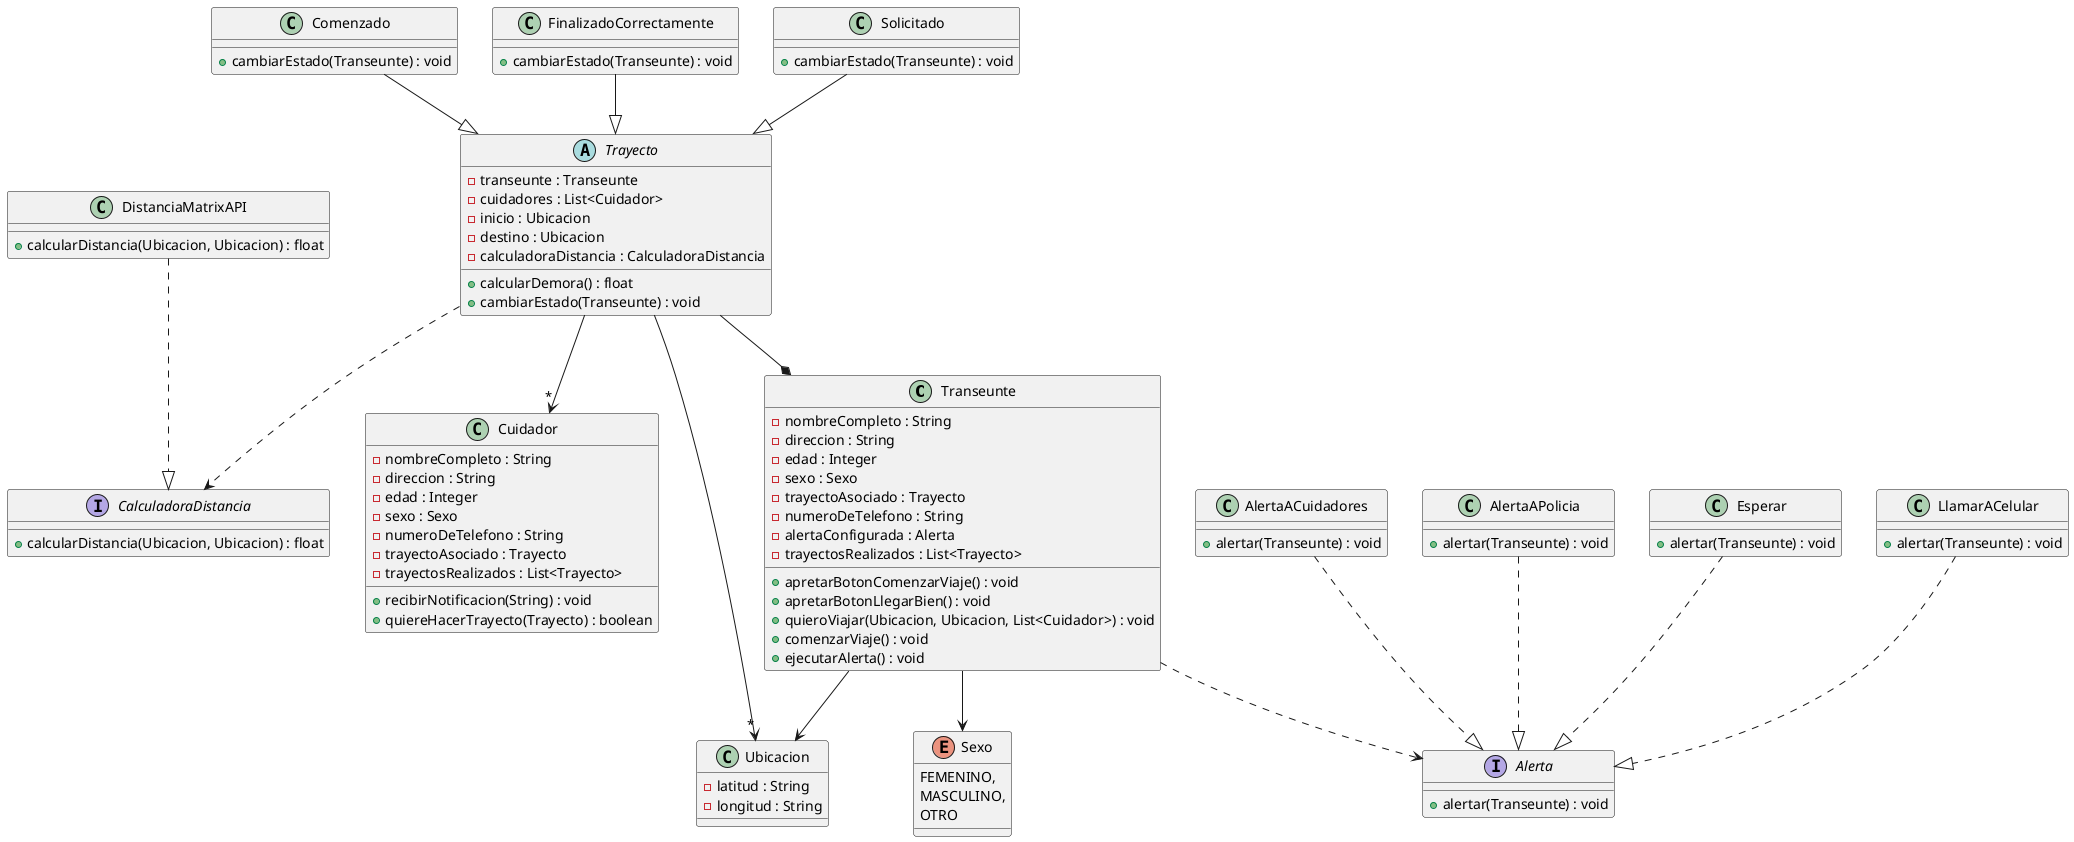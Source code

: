 @startuml Diagrama Cuidandonos

    class Transeunte{
        -nombreCompleto : String
        -direccion : String
        -edad : Integer
        -sexo : Sexo
        -trayectoAsociado : Trayecto
        -numeroDeTelefono : String
        -alertaConfigurada : Alerta
        -trayectosRealizados : List<Trayecto>

        +apretarBotonComenzarViaje() : void
        +apretarBotonLlegarBien() : void
        +quieroViajar(Ubicacion, Ubicacion, List<Cuidador>) : void
        +comenzarViaje() : void
        +ejecutarAlerta() : void
    }

    enum Sexo{
        FEMENINO,
        MASCULINO,
        OTRO
    }

    class Ubicacion{
        -latitud : String
        -longitud : String
    }

    class Cuidador{
        -nombreCompleto : String
        -direccion : String
        -edad : Integer
        -sexo : Sexo
        -numeroDeTelefono : String
        -trayectoAsociado : Trayecto
        -trayectosRealizados : List<Trayecto>

        +recibirNotificacion(String) : void
        +quiereHacerTrayecto(Trayecto) : boolean
    }

    abstract class Trayecto{
        -transeunte : Transeunte
        -cuidadores : List<Cuidador>
        -inicio : Ubicacion
        -destino : Ubicacion
        -calculadoraDistancia : CalculadoraDistancia

        +calcularDemora() : float
        +cambiarEstado(Transeunte) : void
    }

    class Comenzado{
        +cambiarEstado(Transeunte) : void
    }
    class FinalizadoCorrectamente{
        +cambiarEstado(Transeunte) : void
    }
    class Solicitado{
        +cambiarEstado(Transeunte) : void
    }

    interface CalculadoraDistancia{
        +calcularDistancia(Ubicacion, Ubicacion) : float
    }

    class DistanciaMatrixAPI{
        +calcularDistancia(Ubicacion, Ubicacion) : float
    }

    interface Alerta{
        +alertar(Transeunte) : void
    }

    class AlertaACuidadores{
        +alertar(Transeunte) : void
    }

    class AlertaAPolicia{
        +alertar(Transeunte) : void
    }

    class Esperar{
        +alertar(Transeunte) : void
    }

    class LlamarACelular{
        +alertar(Transeunte) : void
    }

Transeunte --> Sexo
Trayecto --* Transeunte
Trayecto -->"*" Cuidador
Transeunte --> Ubicacion
Trayecto -->"*" Ubicacion
Transeunte ..> Alerta
AlertaACuidadores ..|> Alerta
AlertaAPolicia ..|> Alerta
Esperar ..|> Alerta
LlamarACelular ..|> Alerta
Comenzado --|> Trayecto
FinalizadoCorrectamente --|> Trayecto
Solicitado --|> Trayecto
DistanciaMatrixAPI ..|> CalculadoraDistancia
Trayecto ..> CalculadoraDistancia

@enduml
